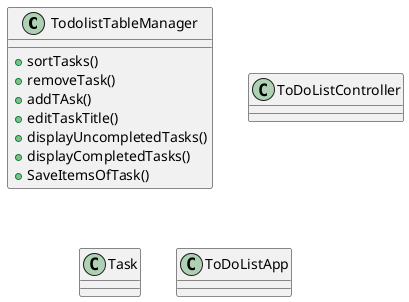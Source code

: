 @startuml
class TodolistTableManager{
+ sortTasks()
+ removeTask()
+ addTAsk()
+ editTaskTitle()
+ displayUncompletedTasks()
+ displayCompletedTasks()
+ SaveItemsOfTask()
}

class ToDoListController {}
class Task{}
class ToDoListApp{}
@enduml